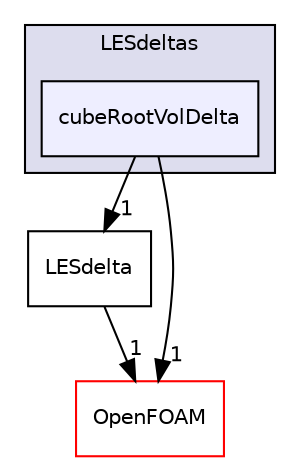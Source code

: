digraph "src/TurbulenceModels/turbulenceModels/LES/LESdeltas/cubeRootVolDelta" {
  bgcolor=transparent;
  compound=true
  node [ fontsize="10", fontname="Helvetica"];
  edge [ labelfontsize="10", labelfontname="Helvetica"];
  subgraph clusterdir_3e9d13ce922c8e5657605faa5b84c7a1 {
    graph [ bgcolor="#ddddee", pencolor="black", label="LESdeltas" fontname="Helvetica", fontsize="10", URL="dir_3e9d13ce922c8e5657605faa5b84c7a1.html"]
  dir_f096658a53fc6f2704b87740f6c7c926 [shape=box, label="cubeRootVolDelta", style="filled", fillcolor="#eeeeff", pencolor="black", URL="dir_f096658a53fc6f2704b87740f6c7c926.html"];
  }
  dir_ee7b7e21773ec7c59c22147291714fd1 [shape=box label="LESdelta" URL="dir_ee7b7e21773ec7c59c22147291714fd1.html"];
  dir_c5473ff19b20e6ec4dfe5c310b3778a8 [shape=box label="OpenFOAM" color="red" URL="dir_c5473ff19b20e6ec4dfe5c310b3778a8.html"];
  dir_ee7b7e21773ec7c59c22147291714fd1->dir_c5473ff19b20e6ec4dfe5c310b3778a8 [headlabel="1", labeldistance=1.5 headhref="dir_003139_001929.html"];
  dir_f096658a53fc6f2704b87740f6c7c926->dir_ee7b7e21773ec7c59c22147291714fd1 [headlabel="1", labeldistance=1.5 headhref="dir_003137_003139.html"];
  dir_f096658a53fc6f2704b87740f6c7c926->dir_c5473ff19b20e6ec4dfe5c310b3778a8 [headlabel="1", labeldistance=1.5 headhref="dir_003137_001929.html"];
}
